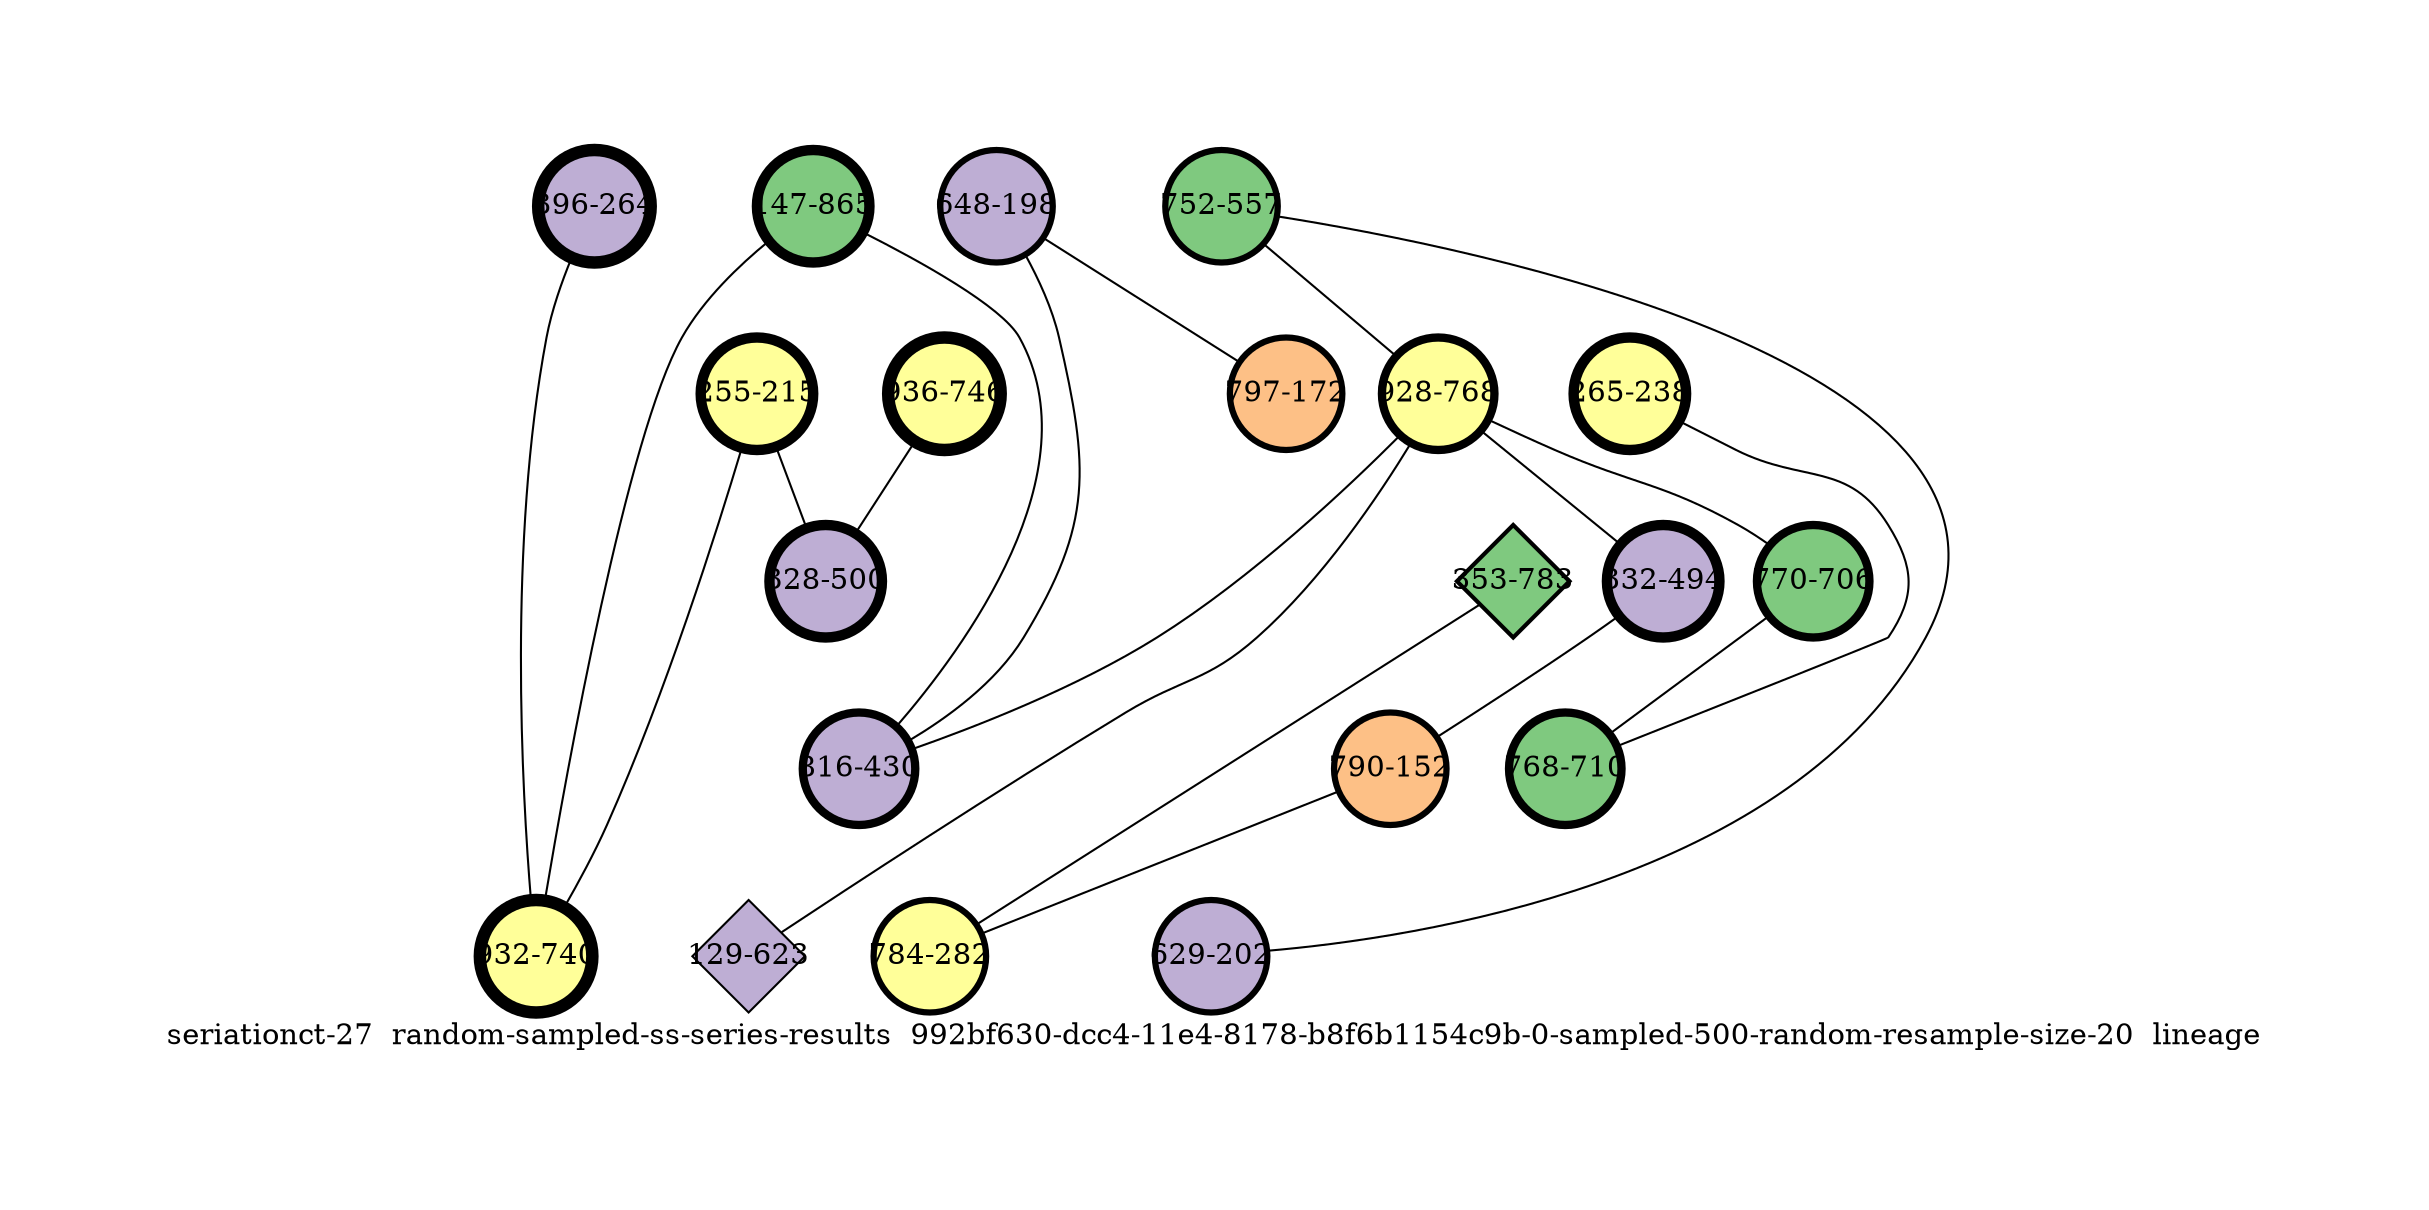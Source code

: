 strict graph "seriationct-27  random-sampled-ss-series-results  992bf630-dcc4-11e4-8178-b8f6b1154c9b-0-sampled-500-random-resample-size-20  lineage" {
labelloc=b;
ratio=auto;
pad="1.0";
label="seriationct-27  random-sampled-ss-series-results  992bf630-dcc4-11e4-8178-b8f6b1154c9b-0-sampled-500-random-resample-size-20  lineage";
node [width="0.75", style=filled, fixedsize=true, height="0.75", shape=circle, label=""];
0 [xCoordinate="264.0", appears_in_slice=6, yCoordinate="396.0", colorscheme=accent6, lineage_id=0, short_label="396-264", label="396-264", shape=circle, cluster_id=1, fillcolor=2, size="500.0", id=0, penwidth="6.0"];
1 [xCoordinate="746.0", appears_in_slice=6, yCoordinate="936.0", colorscheme=accent6, lineage_id=0, short_label="936-746", label="936-746", shape=circle, cluster_id=3, fillcolor=4, size="500.0", id=1, penwidth="6.0"];
2 [xCoordinate="557.0", appears_in_slice=3, yCoordinate="752.0", colorscheme=accent6, lineage_id=0, short_label="752-557", label="752-557", shape=circle, cluster_id=0, fillcolor=1, size="500.0", id=2, penwidth="3.0"];
3 [xCoordinate="865.0", appears_in_slice=5, yCoordinate="147.0", colorscheme=accent6, lineage_id=0, short_label="147-865", label="147-865", shape=circle, cluster_id=0, fillcolor=1, size="500.0", id=3, penwidth="5.0"];
4 [xCoordinate="215.0", appears_in_slice=5, yCoordinate="255.0", colorscheme=accent6, lineage_id=0, short_label="255-215", label="255-215", shape=circle, cluster_id=3, fillcolor=4, size="500.0", id=18, penwidth="5.0"];
5 [xCoordinate="740.0", appears_in_slice=6, yCoordinate="932.0", colorscheme=accent6, lineage_id=0, short_label="932-740", label="932-740", shape=circle, cluster_id=3, fillcolor=4, size="500.0", id=6, penwidth="6.0"];
6 [xCoordinate="768.0", appears_in_slice=4, yCoordinate="928.0", colorscheme=accent6, lineage_id=0, short_label="928-768", label="928-768", shape=circle, cluster_id=3, fillcolor=4, size="500.0", id=7, penwidth="4.0"];
7 [xCoordinate="500.0", appears_in_slice=5, yCoordinate="328.0", colorscheme=accent6, lineage_id=0, short_label="328-500", label="328-500", shape=circle, cluster_id=1, fillcolor=2, size="500.0", id=8, penwidth="5.0"];
8 [xCoordinate="494.0", appears_in_slice=5, yCoordinate="332.0", colorscheme=accent6, lineage_id=0, short_label="332-494", label="332-494", shape=circle, cluster_id=1, fillcolor=2, size="500.0", id=17, penwidth="5.0"];
9 [xCoordinate="706.0", appears_in_slice=4, yCoordinate="770.0", colorscheme=accent6, lineage_id=0, short_label="770-706", label="770-706", shape=circle, cluster_id=0, fillcolor=1, size="500.0", id=10, penwidth="4.0"];
10 [xCoordinate="152.0", appears_in_slice=3, yCoordinate="790.0", colorscheme=accent6, lineage_id=0, short_label="790-152", label="790-152", shape=circle, cluster_id=2, fillcolor=3, size="500.0", id=11, penwidth="3.0"];
11 [xCoordinate="198.0", appears_in_slice=3, yCoordinate="648.0", colorscheme=accent6, lineage_id=0, short_label="648-198", label="648-198", shape=circle, cluster_id=1, fillcolor=2, size="500.0", id=5, penwidth="3.0"];
12 [xCoordinate="783.0", appears_in_slice=2, yCoordinate="353.0", colorscheme=accent6, lineage_id=2, short_label="353-783", label="353-783", shape=diamond, cluster_id=0, fillcolor=1, size="500.0", id=12, penwidth="2.0"];
13 [xCoordinate="172.0", appears_in_slice=3, yCoordinate="797.0", colorscheme=accent6, lineage_id=0, short_label="797-172", label="797-172", shape=circle, cluster_id=2, fillcolor=3, size="500.0", id=4, penwidth="3.0"];
14 [xCoordinate="623.0", appears_in_slice=1, yCoordinate="129.0", colorscheme=accent6, lineage_id=2, short_label="129-623", label="129-623", shape=diamond, cluster_id=1, fillcolor=2, size="500.0", id=13, penwidth="1.0"];
15 [xCoordinate="430.0", appears_in_slice=4, yCoordinate="816.0", colorscheme=accent6, lineage_id=0, short_label="816-430", label="816-430", shape=circle, cluster_id=1, fillcolor=2, size="500.0", id=15, penwidth="4.0"];
16 [xCoordinate="202.0", appears_in_slice=3, yCoordinate="629.0", colorscheme=accent6, lineage_id=0, short_label="629-202", label="629-202", shape=circle, cluster_id=1, fillcolor=2, size="500.0", id=9, penwidth="3.0"];
17 [xCoordinate="238.0", appears_in_slice=5, yCoordinate="265.0", colorscheme=accent6, lineage_id=0, short_label="265-238", label="265-238", shape=circle, cluster_id=3, fillcolor=4, size="500.0", id=16, penwidth="5.0"];
18 [xCoordinate="282.0", appears_in_slice=3, yCoordinate="784.0", colorscheme=accent6, lineage_id=0, short_label="784-282", label="784-282", shape=circle, cluster_id=3, fillcolor=4, size="500.0", id=14, penwidth="3.0"];
19 [xCoordinate="710.0", appears_in_slice=4, yCoordinate="768.0", colorscheme=accent6, lineage_id=0, short_label="768-710", label="768-710", shape=circle, cluster_id=0, fillcolor=1, size="500.0", id=19, penwidth="4.0"];
0 -- 5  [inverseweight="7.83934056986", weight="0.127561749753"];
1 -- 7  [inverseweight="2.78509396091", weight="0.35905431344"];
2 -- 16  [inverseweight="14.8217291682", weight="0.0674685111737"];
2 -- 6  [inverseweight="1.8462884444", weight="0.541627178048"];
3 -- 5  [inverseweight="4.18618960071", weight="0.238880723375"];
3 -- 15  [inverseweight="1.73425123409", weight="0.57661772432"];
4 -- 5  [inverseweight="3.68504766824", weight="0.271366910289"];
4 -- 7  [inverseweight="3.02292819795", weight="0.330805078558"];
6 -- 8  [inverseweight="4.20064257944", weight="0.238058816262"];
6 -- 9  [inverseweight="1.93748973739", weight="0.516131766122"];
6 -- 14  [inverseweight="1.49438271222", weight="0.669172623469"];
6 -- 15  [inverseweight="19.5515471751", weight="0.0511468474102"];
8 -- 10  [inverseweight="4.33229370758", weight="0.23082460874"];
9 -- 19  [inverseweight="27.0369035218", weight="0.0369864840178"];
10 -- 18  [inverseweight="18.2574185835", weight="0.0547722557505"];
11 -- 13  [inverseweight="1.30096332972", weight="0.76866117373"];
11 -- 15  [inverseweight="2.09673557557", weight="0.476931860961"];
12 -- 18  [inverseweight="4.45647666913", weight="0.224392513244"];
17 -- 19  [inverseweight="2.17724938423", weight="0.459295112101"];
}
